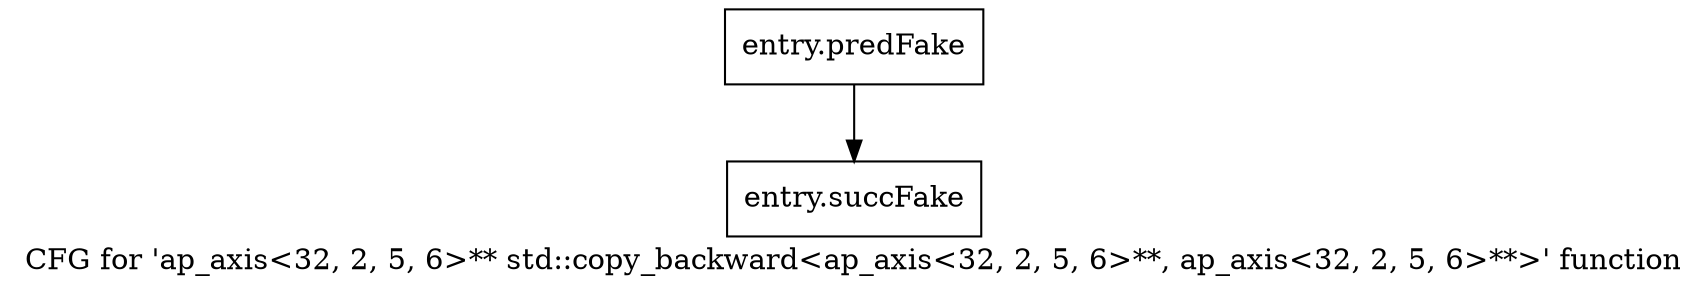digraph "CFG for 'ap_axis\<32, 2, 5, 6\>** std::copy_backward\<ap_axis\<32, 2, 5, 6\>**, ap_axis\<32, 2, 5, 6\>**\>' function" {
	label="CFG for 'ap_axis\<32, 2, 5, 6\>** std::copy_backward\<ap_axis\<32, 2, 5, 6\>**, ap_axis\<32, 2, 5, 6\>**\>' function";

	Node0x4868890 [shape=record,filename="",linenumber="",label="{entry.predFake}"];
	Node0x4868890 -> Node0x488d0f0[ callList="" memoryops="" filename="/proj/xbuilds/2019.2_0801_1/installs/lin64/Vivado/HEAD/tps/lnx64/gcc-6.2.0/lib/gcc/x86_64-pc-linux-gnu/6.2.0/../../../../include/c++/6.2.0/bits/stl_algobase.h"];
	Node0x488d0f0 [shape=record,filename="/proj/xbuilds/2019.2_0801_1/installs/lin64/Vivado/HEAD/tps/lnx64/gcc-6.2.0/lib/gcc/x86_64-pc-linux-gnu/6.2.0/../../../../include/c++/6.2.0/bits/stl_algobase.h",linenumber="632",label="{entry.succFake}"];
}
